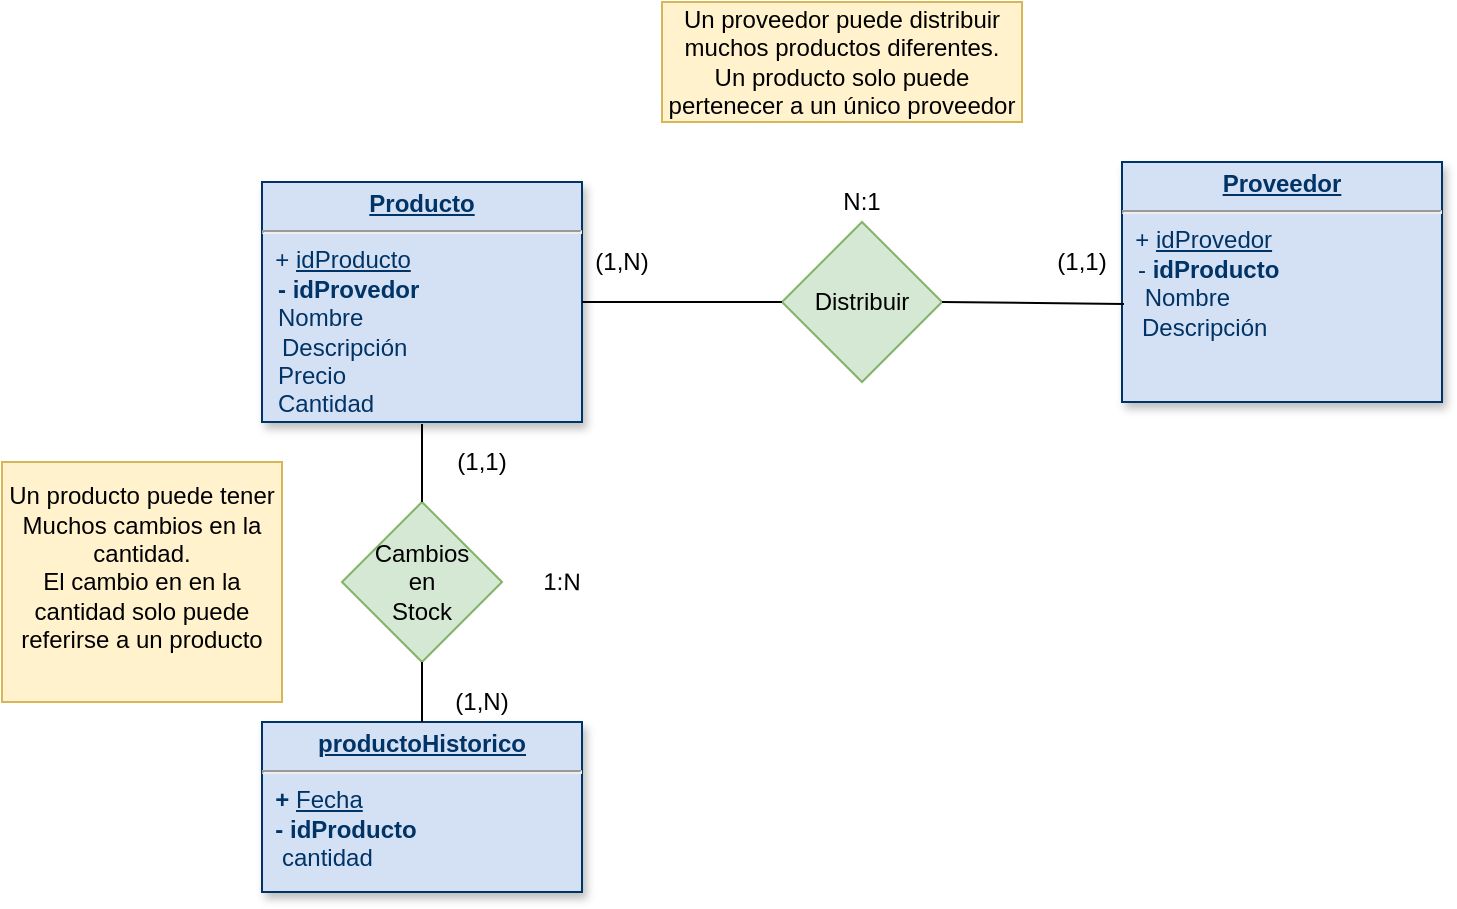 <mxfile version="13.8.0" type="github">
  <diagram name="Page-1" id="efa7a0a1-bf9b-a30e-e6df-94a7791c09e9">
    <mxGraphModel dx="914" dy="545" grid="1" gridSize="10" guides="1" tooltips="1" connect="1" arrows="1" fold="1" page="1" pageScale="1" pageWidth="826" pageHeight="1169" background="#ffffff" math="0" shadow="0">
      <root>
        <mxCell id="0" />
        <mxCell id="1" parent="0" />
        <mxCell id="V7TPFkDdLVlKVWKJCsqQ-114" value="&lt;p style=&quot;margin: 0px ; margin-top: 4px ; text-align: center ; text-decoration: underline&quot;&gt;&lt;strong&gt;Producto&lt;/strong&gt;&lt;/p&gt;&lt;hr&gt;&amp;nbsp; + &lt;u&gt;idProducto&lt;/u&gt;&lt;p style=&quot;margin: 0px ; margin-left: 8px&quot;&gt;&lt;b&gt;- idProvedor&lt;/b&gt;&lt;br&gt;Nombre&lt;/p&gt;&amp;nbsp;&amp;nbsp; Descripción&lt;p style=&quot;margin: 0px ; margin-left: 8px&quot;&gt;Precio&lt;br&gt;&lt;/p&gt;&lt;p style=&quot;margin: 0px ; margin-left: 8px&quot;&gt;Cantidad&lt;/p&gt;" style="verticalAlign=top;align=left;overflow=fill;fontSize=12;fontFamily=Helvetica;html=1;strokeColor=#003366;shadow=1;fillColor=#D4E1F5;fontColor=#003366" parent="1" vertex="1">
          <mxGeometry x="130.0" y="210.0" width="160" height="120" as="geometry" />
        </mxCell>
        <mxCell id="McaFOX8oFUhhFu_hKYQy-92" value="&lt;p style=&quot;margin: 0px ; margin-top: 4px ; text-align: center ; text-decoration: underline&quot;&gt;&lt;strong&gt;Proveedor&lt;br&gt;&lt;/strong&gt;&lt;/p&gt;&lt;hr&gt;&amp;nbsp; + &lt;u&gt;idProvedor&lt;/u&gt;&lt;p style=&quot;margin: 0px ; margin-left: 8px&quot;&gt;- &lt;b&gt;idProducto&lt;/b&gt;&lt;br&gt;&lt;/p&gt;&lt;p style=&quot;margin: 0px ; margin-left: 8px&quot;&gt;&amp;nbsp;Nombre&lt;/p&gt;&amp;nbsp;&amp;nbsp; Descripción&lt;p style=&quot;margin: 0px ; margin-left: 8px&quot;&gt;&lt;br&gt;&lt;/p&gt;" style="verticalAlign=top;align=left;overflow=fill;fontSize=12;fontFamily=Helvetica;html=1;strokeColor=#003366;shadow=1;fillColor=#D4E1F5;fontColor=#003366" vertex="1" parent="1">
          <mxGeometry x="560" y="200" width="160" height="120" as="geometry" />
        </mxCell>
        <mxCell id="McaFOX8oFUhhFu_hKYQy-93" value="Distribuir" style="rhombus;whiteSpace=wrap;html=1;fillColor=#d5e8d4;strokeColor=#82b366;" vertex="1" parent="1">
          <mxGeometry x="390" y="230" width="80" height="80" as="geometry" />
        </mxCell>
        <mxCell id="McaFOX8oFUhhFu_hKYQy-95" value="" style="endArrow=none;html=1;entryX=0;entryY=0.5;entryDx=0;entryDy=0;exitX=1;exitY=0.5;exitDx=0;exitDy=0;" edge="1" parent="1" source="V7TPFkDdLVlKVWKJCsqQ-114" target="McaFOX8oFUhhFu_hKYQy-93">
          <mxGeometry width="50" height="50" relative="1" as="geometry">
            <mxPoint x="250" y="270" as="sourcePoint" />
            <mxPoint x="320" y="240" as="targetPoint" />
          </mxGeometry>
        </mxCell>
        <mxCell id="McaFOX8oFUhhFu_hKYQy-96" value="" style="endArrow=none;html=1;entryX=1;entryY=0.5;entryDx=0;entryDy=0;exitX=0.006;exitY=0.592;exitDx=0;exitDy=0;exitPerimeter=0;" edge="1" parent="1" source="McaFOX8oFUhhFu_hKYQy-92" target="McaFOX8oFUhhFu_hKYQy-93">
          <mxGeometry width="50" height="50" relative="1" as="geometry">
            <mxPoint x="270" y="290" as="sourcePoint" />
            <mxPoint x="320" y="240" as="targetPoint" />
          </mxGeometry>
        </mxCell>
        <mxCell id="McaFOX8oFUhhFu_hKYQy-98" value="N:1" style="text;html=1;strokeColor=none;fillColor=none;align=center;verticalAlign=middle;whiteSpace=wrap;rounded=0;" vertex="1" parent="1">
          <mxGeometry x="410" y="210" width="40" height="20" as="geometry" />
        </mxCell>
        <mxCell id="McaFOX8oFUhhFu_hKYQy-99" value="&lt;p style=&quot;margin: 0px ; margin-top: 4px ; text-align: center ; text-decoration: underline&quot;&gt;&lt;strong&gt;productoHistorico&lt;/strong&gt;&lt;/p&gt;&lt;hr&gt;&lt;div&gt;&lt;b&gt;&amp;nbsp; + &lt;/b&gt;&lt;u&gt;Fecha&lt;/u&gt;&lt;/div&gt;&lt;b&gt;&amp;nbsp; - idProducto&lt;/b&gt;&lt;div&gt;&amp;nbsp;&amp;nbsp; cantidad&lt;br&gt;&lt;/div&gt;&lt;b&gt;&lt;/b&gt;&lt;p style=&quot;margin: 0px ; margin-left: 8px&quot;&gt;&lt;br&gt;&lt;/p&gt;" style="verticalAlign=top;align=left;overflow=fill;fontSize=12;fontFamily=Helvetica;html=1;strokeColor=#003366;shadow=1;fillColor=#D4E1F5;fontColor=#003366" vertex="1" parent="1">
          <mxGeometry x="130" y="480" width="160" height="85" as="geometry" />
        </mxCell>
        <mxCell id="McaFOX8oFUhhFu_hKYQy-103" value="&lt;div&gt;Cambios &lt;br&gt;&lt;/div&gt;&lt;div&gt;en&lt;br&gt;&lt;/div&gt;&lt;div&gt;Stock&lt;/div&gt;" style="rhombus;whiteSpace=wrap;html=1;fillColor=#d5e8d4;strokeColor=#82b366;" vertex="1" parent="1">
          <mxGeometry x="170" y="370" width="80" height="80" as="geometry" />
        </mxCell>
        <mxCell id="McaFOX8oFUhhFu_hKYQy-105" value="" style="endArrow=none;html=1;exitX=0.5;exitY=0;exitDx=0;exitDy=0;" edge="1" parent="1" source="McaFOX8oFUhhFu_hKYQy-103">
          <mxGeometry width="50" height="50" relative="1" as="geometry">
            <mxPoint x="330" y="430" as="sourcePoint" />
            <mxPoint x="210" y="331" as="targetPoint" />
          </mxGeometry>
        </mxCell>
        <mxCell id="McaFOX8oFUhhFu_hKYQy-106" value="" style="endArrow=none;html=1;exitX=0.5;exitY=1;exitDx=0;exitDy=0;entryX=0.5;entryY=0;entryDx=0;entryDy=0;" edge="1" parent="1" source="McaFOX8oFUhhFu_hKYQy-103" target="McaFOX8oFUhhFu_hKYQy-99">
          <mxGeometry width="50" height="50" relative="1" as="geometry">
            <mxPoint x="330" y="430" as="sourcePoint" />
            <mxPoint x="380" y="380" as="targetPoint" />
          </mxGeometry>
        </mxCell>
        <mxCell id="McaFOX8oFUhhFu_hKYQy-107" value="&lt;div&gt;1:N&lt;/div&gt;" style="text;html=1;strokeColor=none;fillColor=none;align=center;verticalAlign=middle;whiteSpace=wrap;rounded=0;rotation=1;" vertex="1" parent="1">
          <mxGeometry x="260" y="400" width="40" height="20" as="geometry" />
        </mxCell>
        <mxCell id="McaFOX8oFUhhFu_hKYQy-108" value="(1,N)" style="text;html=1;strokeColor=none;fillColor=none;align=center;verticalAlign=middle;whiteSpace=wrap;rounded=0;" vertex="1" parent="1">
          <mxGeometry x="290" y="240" width="40" height="20" as="geometry" />
        </mxCell>
        <mxCell id="McaFOX8oFUhhFu_hKYQy-109" value="(1,1)" style="text;html=1;strokeColor=none;fillColor=none;align=center;verticalAlign=middle;whiteSpace=wrap;rounded=0;" vertex="1" parent="1">
          <mxGeometry x="520" y="240" width="40" height="20" as="geometry" />
        </mxCell>
        <mxCell id="McaFOX8oFUhhFu_hKYQy-110" value="&lt;div&gt;Un proveedor puede distribuir muchos productos diferentes.&lt;/div&gt;&lt;div&gt;Un producto solo puede pertenecer a un único proveedor&lt;br&gt;&lt;/div&gt;" style="text;html=1;strokeColor=#d6b656;fillColor=#fff2cc;align=center;verticalAlign=middle;whiteSpace=wrap;rounded=0;" vertex="1" parent="1">
          <mxGeometry x="330" y="120" width="180" height="60" as="geometry" />
        </mxCell>
        <mxCell id="McaFOX8oFUhhFu_hKYQy-111" value="(1,1)" style="text;html=1;strokeColor=none;fillColor=none;align=center;verticalAlign=middle;whiteSpace=wrap;rounded=0;" vertex="1" parent="1">
          <mxGeometry x="220" y="340" width="40" height="20" as="geometry" />
        </mxCell>
        <mxCell id="McaFOX8oFUhhFu_hKYQy-112" value="(1,N)" style="text;html=1;strokeColor=none;fillColor=none;align=center;verticalAlign=middle;whiteSpace=wrap;rounded=0;" vertex="1" parent="1">
          <mxGeometry x="220" y="460" width="40" height="20" as="geometry" />
        </mxCell>
        <mxCell id="McaFOX8oFUhhFu_hKYQy-113" value="&lt;div&gt;Un producto puede tener Muchos cambios en la cantidad.&lt;br&gt;&lt;/div&gt;&lt;div&gt;El cambio en en la cantidad solo puede referirse a un producto&lt;/div&gt;&lt;div&gt;&lt;br&gt;&lt;/div&gt;" style="text;html=1;align=center;verticalAlign=middle;whiteSpace=wrap;rounded=0;fillColor=#fff2cc;strokeColor=#d6b656;" vertex="1" parent="1">
          <mxGeometry y="350" width="140" height="120" as="geometry" />
        </mxCell>
      </root>
    </mxGraphModel>
  </diagram>
</mxfile>
